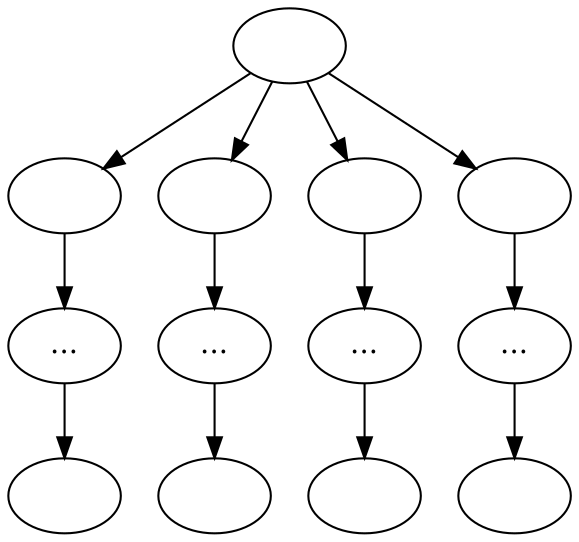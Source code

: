 digraph {
	A [label=""]
	B [label=""]
	C [label="..."]
	D [label=""]
	E [label=""]
	F [label="..."]
	G [label=""]
	H [label=""]
	I [label="..."]
	J [label=""]
	K [label=""]
	L [label="..."]
	M [label=""]
	A -> B
	A -> E
	A -> H
	A -> K
	B -> C
	C -> D
	E -> F
	F -> G
	H -> I
	I -> J
	K -> L
	L -> M
}
